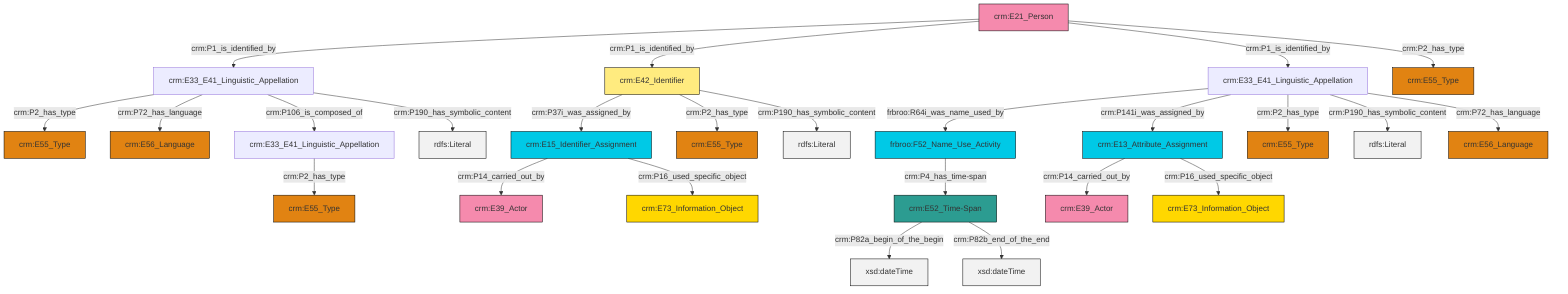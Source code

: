 graph TD
classDef Literal fill:#f2f2f2,stroke:#000000;
classDef CRM_Entity fill:#FFFFFF,stroke:#000000;
classDef Temporal_Entity fill:#00C9E6, stroke:#000000;
classDef Type fill:#E18312, stroke:#000000;
classDef Time-Span fill:#2C9C91, stroke:#000000;
classDef Appellation fill:#FFEB7F, stroke:#000000;
classDef Place fill:#008836, stroke:#000000;
classDef Persistent_Item fill:#B266B2, stroke:#000000;
classDef Conceptual_Object fill:#FFD700, stroke:#000000;
classDef Physical_Thing fill:#D2B48C, stroke:#000000;
classDef Actor fill:#f58aad, stroke:#000000;
classDef PC_Classes fill:#4ce600, stroke:#000000;
classDef Multi fill:#cccccc,stroke:#000000;

0["crm:E33_E41_Linguistic_Appellation"]:::Default -->|frbroo:R64i_was_name_used_by| 1["frbroo:F52_Name_Use_Activity"]:::Temporal_Entity
2["crm:E13_Attribute_Assignment"]:::Temporal_Entity -->|crm:P14_carried_out_by| 3["crm:E39_Actor"]:::Actor
4["crm:E33_E41_Linguistic_Appellation"]:::Default -->|crm:P2_has_type| 5["crm:E55_Type"]:::Type
6["crm:E21_Person"]:::Actor -->|crm:P1_is_identified_by| 7["crm:E33_E41_Linguistic_Appellation"]:::Default
9["crm:E42_Identifier"]:::Appellation -->|crm:P37i_was_assigned_by| 10["crm:E15_Identifier_Assignment"]:::Temporal_Entity
9["crm:E42_Identifier"]:::Appellation -->|crm:P2_has_type| 11["crm:E55_Type"]:::Type
0["crm:E33_E41_Linguistic_Appellation"]:::Default -->|crm:P141i_was_assigned_by| 2["crm:E13_Attribute_Assignment"]:::Temporal_Entity
6["crm:E21_Person"]:::Actor -->|crm:P1_is_identified_by| 9["crm:E42_Identifier"]:::Appellation
9["crm:E42_Identifier"]:::Appellation -->|crm:P190_has_symbolic_content| 20[rdfs:Literal]:::Literal
7["crm:E33_E41_Linguistic_Appellation"]:::Default -->|crm:P2_has_type| 14["crm:E55_Type"]:::Type
26["crm:E52_Time-Span"]:::Time-Span -->|crm:P82a_begin_of_the_begin| 30[xsd:dateTime]:::Literal
7["crm:E33_E41_Linguistic_Appellation"]:::Default -->|crm:P72_has_language| 23["crm:E56_Language"]:::Type
0["crm:E33_E41_Linguistic_Appellation"]:::Default -->|crm:P2_has_type| 31["crm:E55_Type"]:::Type
0["crm:E33_E41_Linguistic_Appellation"]:::Default -->|crm:P190_has_symbolic_content| 35[rdfs:Literal]:::Literal
7["crm:E33_E41_Linguistic_Appellation"]:::Default -->|crm:P106_is_composed_of| 4["crm:E33_E41_Linguistic_Appellation"]:::Default
26["crm:E52_Time-Span"]:::Time-Span -->|crm:P82b_end_of_the_end| 37[xsd:dateTime]:::Literal
10["crm:E15_Identifier_Assignment"]:::Temporal_Entity -->|crm:P14_carried_out_by| 17["crm:E39_Actor"]:::Actor
6["crm:E21_Person"]:::Actor -->|crm:P1_is_identified_by| 0["crm:E33_E41_Linguistic_Appellation"]:::Default
7["crm:E33_E41_Linguistic_Appellation"]:::Default -->|crm:P190_has_symbolic_content| 41[rdfs:Literal]:::Literal
6["crm:E21_Person"]:::Actor -->|crm:P2_has_type| 39["crm:E55_Type"]:::Type
0["crm:E33_E41_Linguistic_Appellation"]:::Default -->|crm:P72_has_language| 12["crm:E56_Language"]:::Type
10["crm:E15_Identifier_Assignment"]:::Temporal_Entity -->|crm:P16_used_specific_object| 21["crm:E73_Information_Object"]:::Conceptual_Object
2["crm:E13_Attribute_Assignment"]:::Temporal_Entity -->|crm:P16_used_specific_object| 42["crm:E73_Information_Object"]:::Conceptual_Object
1["frbroo:F52_Name_Use_Activity"]:::Temporal_Entity -->|crm:P4_has_time-span| 26["crm:E52_Time-Span"]:::Time-Span